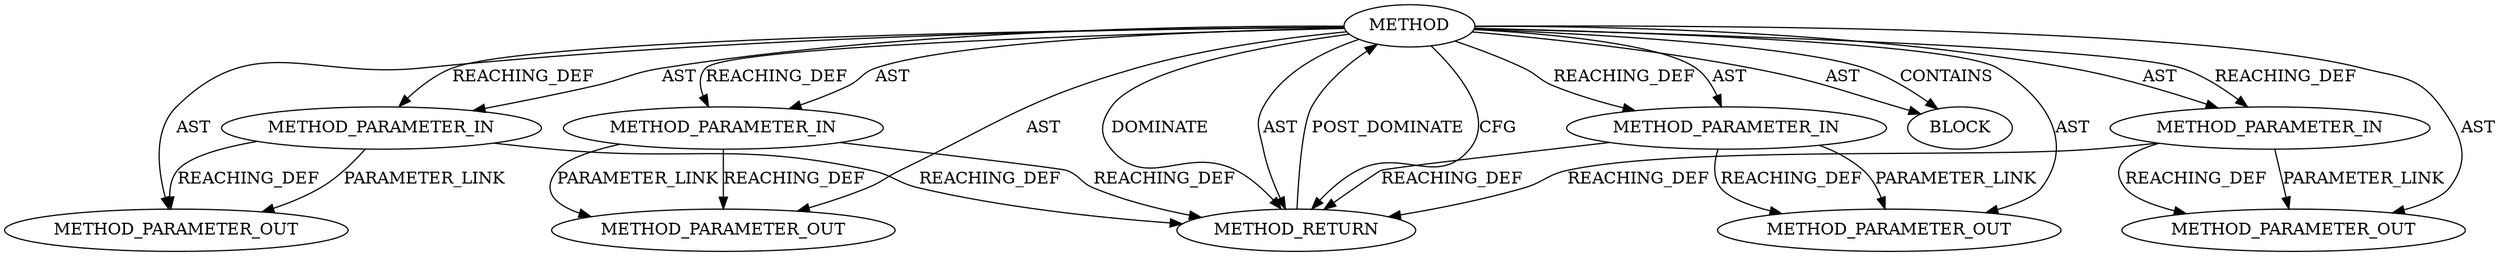 digraph {
  12067 [label=METHOD AST_PARENT_TYPE="NAMESPACE_BLOCK" AST_PARENT_FULL_NAME="<global>" ORDER=0 CODE="<empty>" FULL_NAME="bvec_set_page" IS_EXTERNAL=true FILENAME="<empty>" SIGNATURE="" NAME="bvec_set_page"]
  12070 [label=METHOD_PARAMETER_IN ORDER=3 CODE="p3" IS_VARIADIC=false TYPE_FULL_NAME="ANY" EVALUATION_STRATEGY="BY_VALUE" INDEX=3 NAME="p3"]
  13285 [label=METHOD_PARAMETER_OUT ORDER=1 CODE="p1" IS_VARIADIC=false TYPE_FULL_NAME="ANY" EVALUATION_STRATEGY="BY_VALUE" INDEX=1 NAME="p1"]
  12073 [label=METHOD_RETURN ORDER=2 CODE="RET" TYPE_FULL_NAME="ANY" EVALUATION_STRATEGY="BY_VALUE"]
  12068 [label=METHOD_PARAMETER_IN ORDER=1 CODE="p1" IS_VARIADIC=false TYPE_FULL_NAME="ANY" EVALUATION_STRATEGY="BY_VALUE" INDEX=1 NAME="p1"]
  12069 [label=METHOD_PARAMETER_IN ORDER=2 CODE="p2" IS_VARIADIC=false TYPE_FULL_NAME="ANY" EVALUATION_STRATEGY="BY_VALUE" INDEX=2 NAME="p2"]
  13286 [label=METHOD_PARAMETER_OUT ORDER=2 CODE="p2" IS_VARIADIC=false TYPE_FULL_NAME="ANY" EVALUATION_STRATEGY="BY_VALUE" INDEX=2 NAME="p2"]
  12071 [label=METHOD_PARAMETER_IN ORDER=4 CODE="p4" IS_VARIADIC=false TYPE_FULL_NAME="ANY" EVALUATION_STRATEGY="BY_VALUE" INDEX=4 NAME="p4"]
  12072 [label=BLOCK ORDER=1 ARGUMENT_INDEX=1 CODE="<empty>" TYPE_FULL_NAME="ANY"]
  13288 [label=METHOD_PARAMETER_OUT ORDER=4 CODE="p4" IS_VARIADIC=false TYPE_FULL_NAME="ANY" EVALUATION_STRATEGY="BY_VALUE" INDEX=4 NAME="p4"]
  13287 [label=METHOD_PARAMETER_OUT ORDER=3 CODE="p3" IS_VARIADIC=false TYPE_FULL_NAME="ANY" EVALUATION_STRATEGY="BY_VALUE" INDEX=3 NAME="p3"]
  12067 -> 13285 [label=AST ]
  12070 -> 13287 [label=REACHING_DEF VARIABLE="p3"]
  12067 -> 12069 [label=REACHING_DEF VARIABLE=""]
  12068 -> 13285 [label=REACHING_DEF VARIABLE="p1"]
  12070 -> 13287 [label=PARAMETER_LINK ]
  12071 -> 12073 [label=REACHING_DEF VARIABLE="p4"]
  12067 -> 12070 [label=REACHING_DEF VARIABLE=""]
  12071 -> 13288 [label=REACHING_DEF VARIABLE="p4"]
  12067 -> 12073 [label=CFG ]
  12067 -> 12072 [label=AST ]
  12068 -> 12073 [label=REACHING_DEF VARIABLE="p1"]
  12067 -> 12071 [label=AST ]
  12067 -> 13286 [label=AST ]
  12070 -> 12073 [label=REACHING_DEF VARIABLE="p3"]
  12067 -> 12070 [label=AST ]
  12067 -> 12069 [label=AST ]
  12067 -> 13287 [label=AST ]
  12067 -> 12073 [label=DOMINATE ]
  12067 -> 13288 [label=AST ]
  12069 -> 13286 [label=REACHING_DEF VARIABLE="p2"]
  12073 -> 12067 [label=POST_DOMINATE ]
  12067 -> 12068 [label=REACHING_DEF VARIABLE=""]
  12067 -> 12071 [label=REACHING_DEF VARIABLE=""]
  12068 -> 13285 [label=PARAMETER_LINK ]
  12067 -> 12072 [label=CONTAINS ]
  12067 -> 12073 [label=AST ]
  12069 -> 13286 [label=PARAMETER_LINK ]
  12067 -> 12068 [label=AST ]
  12069 -> 12073 [label=REACHING_DEF VARIABLE="p2"]
  12071 -> 13288 [label=PARAMETER_LINK ]
}
